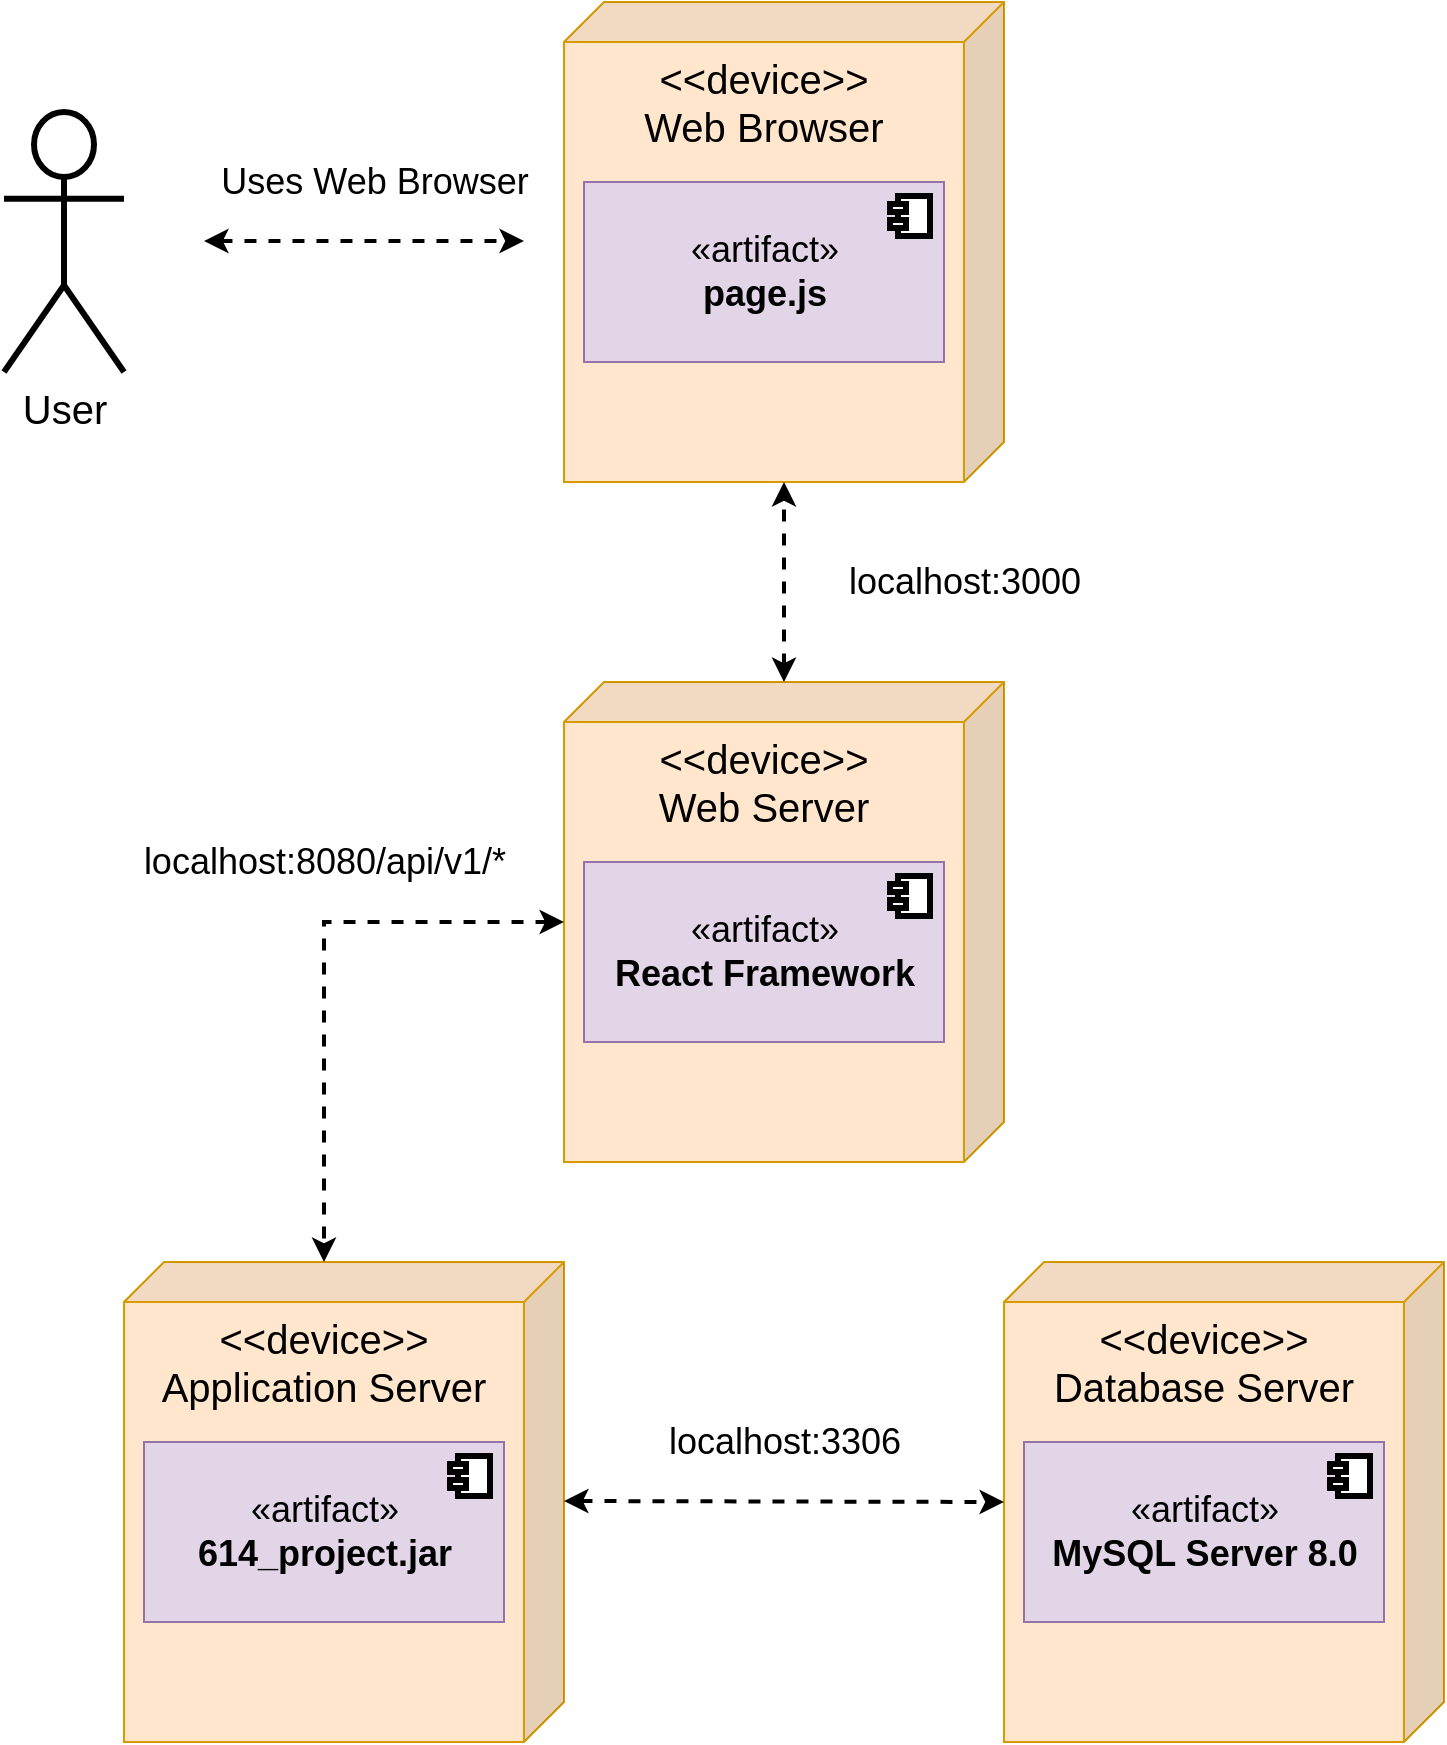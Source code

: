 <mxfile version="20.6.0" type="google"><diagram id="BWT6kYpbTPPJzbX4WwPk" name="Page-1"><mxGraphModel dx="1948" dy="1097" grid="1" gridSize="10" guides="1" tooltips="1" connect="1" arrows="1" fold="1" page="1" pageScale="1" pageWidth="1700" pageHeight="1100" math="0" shadow="0"><root><mxCell id="0"/><mxCell id="1" parent="0"/><mxCell id="yYGR7IqtHEcbvcnMh1WZ-1" value="&amp;lt;&amp;lt;device&amp;gt;&amp;gt;&lt;br&gt;Database Server" style="shape=cube;whiteSpace=wrap;html=1;boundedLbl=1;backgroundOutline=1;darkOpacity=0.05;darkOpacity2=0.1;flipH=1;fontSize=20;verticalAlign=top;fillColor=#ffe6cc;strokeColor=#d79b00;" vertex="1" parent="1"><mxGeometry x="950" y="710" width="220" height="240" as="geometry"/></mxCell><mxCell id="yYGR7IqtHEcbvcnMh1WZ-2" value="&amp;lt;&amp;lt;device&amp;gt;&amp;gt;&lt;br&gt;Application Server" style="shape=cube;whiteSpace=wrap;html=1;boundedLbl=1;backgroundOutline=1;darkOpacity=0.05;darkOpacity2=0.1;flipH=1;fontSize=20;verticalAlign=top;fillColor=#ffe6cc;strokeColor=#d79b00;" vertex="1" parent="1"><mxGeometry x="510" y="710" width="220" height="240" as="geometry"/></mxCell><mxCell id="yYGR7IqtHEcbvcnMh1WZ-3" value="&amp;lt;&amp;lt;device&amp;gt;&amp;gt;&lt;br&gt;Web Server" style="shape=cube;whiteSpace=wrap;html=1;boundedLbl=1;backgroundOutline=1;darkOpacity=0.05;darkOpacity2=0.1;flipH=1;fontSize=20;verticalAlign=top;fillColor=#ffe6cc;strokeColor=#d79b00;" vertex="1" parent="1"><mxGeometry x="730" y="420" width="220" height="240" as="geometry"/></mxCell><mxCell id="yYGR7IqtHEcbvcnMh1WZ-4" value="&amp;lt;&amp;lt;device&amp;gt;&amp;gt;&lt;br&gt;Web Browser" style="shape=cube;whiteSpace=wrap;html=1;boundedLbl=1;backgroundOutline=1;darkOpacity=0.05;darkOpacity2=0.1;flipH=1;fontSize=20;verticalAlign=top;fillColor=#ffe6cc;strokeColor=#d79b00;" vertex="1" parent="1"><mxGeometry x="730" y="80" width="220" height="240" as="geometry"/></mxCell><mxCell id="yYGR7IqtHEcbvcnMh1WZ-6" value="" style="endArrow=classic;startArrow=classic;html=1;rounded=0;strokeWidth=2;dashed=1;" edge="1" parent="1"><mxGeometry width="50" height="50" relative="1" as="geometry"><mxPoint x="840" y="420" as="sourcePoint"/><mxPoint x="840" y="320" as="targetPoint"/></mxGeometry></mxCell><mxCell id="yYGR7IqtHEcbvcnMh1WZ-7" value="" style="endArrow=classic;startArrow=classic;html=1;rounded=0;dashed=1;strokeWidth=2;" edge="1" parent="1"><mxGeometry width="50" height="50" relative="1" as="geometry"><mxPoint x="730" y="540" as="sourcePoint"/><mxPoint x="610" y="710" as="targetPoint"/><Array as="points"><mxPoint x="610" y="540"/></Array></mxGeometry></mxCell><mxCell id="yYGR7IqtHEcbvcnMh1WZ-8" value="" style="endArrow=classic;startArrow=classic;html=1;rounded=0;dashed=1;strokeWidth=2;" edge="1" parent="1"><mxGeometry width="50" height="50" relative="1" as="geometry"><mxPoint x="730" y="829.5" as="sourcePoint"/><mxPoint x="950" y="830" as="targetPoint"/></mxGeometry></mxCell><mxCell id="yYGR7IqtHEcbvcnMh1WZ-9" value="User" style="shape=umlActor;verticalLabelPosition=bottom;verticalAlign=top;html=1;outlineConnect=0;fontSize=20;strokeWidth=3;" vertex="1" parent="1"><mxGeometry x="450" y="135" width="60" height="130" as="geometry"/></mxCell><mxCell id="yYGR7IqtHEcbvcnMh1WZ-11" value="localhost:3306" style="text;html=1;align=center;verticalAlign=middle;resizable=0;points=[];autosize=1;strokeColor=none;fillColor=none;fontSize=18;" vertex="1" parent="1"><mxGeometry x="770" y="780" width="140" height="40" as="geometry"/></mxCell><mxCell id="yYGR7IqtHEcbvcnMh1WZ-12" value="localhost:8080/api/v1/*" style="text;html=1;align=center;verticalAlign=middle;resizable=0;points=[];autosize=1;strokeColor=none;fillColor=none;fontSize=18;" vertex="1" parent="1"><mxGeometry x="510" y="490" width="200" height="40" as="geometry"/></mxCell><mxCell id="yYGR7IqtHEcbvcnMh1WZ-13" value="localhost:3000" style="text;html=1;align=center;verticalAlign=middle;resizable=0;points=[];autosize=1;strokeColor=none;fillColor=none;fontSize=18;" vertex="1" parent="1"><mxGeometry x="860" y="350" width="140" height="40" as="geometry"/></mxCell><mxCell id="yYGR7IqtHEcbvcnMh1WZ-14" value="" style="endArrow=classic;startArrow=classic;html=1;rounded=0;dashed=1;strokeWidth=2;fontSize=18;" edge="1" parent="1"><mxGeometry width="50" height="50" relative="1" as="geometry"><mxPoint x="550" y="199.5" as="sourcePoint"/><mxPoint x="710" y="199.5" as="targetPoint"/></mxGeometry></mxCell><mxCell id="yYGR7IqtHEcbvcnMh1WZ-15" value="Uses Web Browser" style="text;html=1;align=center;verticalAlign=middle;resizable=0;points=[];autosize=1;strokeColor=none;fillColor=none;fontSize=18;" vertex="1" parent="1"><mxGeometry x="545" y="150" width="180" height="40" as="geometry"/></mxCell><mxCell id="yYGR7IqtHEcbvcnMh1WZ-21" value="«artifact»&lt;br&gt;&lt;b&gt;MySQL Server 8.0&lt;/b&gt;" style="html=1;dropTarget=0;strokeWidth=1;fontSize=18;fillColor=#e1d5e7;strokeColor=#9673a6;" vertex="1" parent="1"><mxGeometry x="960" y="800" width="180" height="90" as="geometry"/></mxCell><mxCell id="yYGR7IqtHEcbvcnMh1WZ-22" value="" style="shape=module;jettyWidth=8;jettyHeight=4;strokeWidth=3;fontSize=18;" vertex="1" parent="yYGR7IqtHEcbvcnMh1WZ-21"><mxGeometry x="1" width="20" height="20" relative="1" as="geometry"><mxPoint x="-27" y="7" as="offset"/></mxGeometry></mxCell><mxCell id="yYGR7IqtHEcbvcnMh1WZ-23" value="«artifact»&lt;br&gt;&lt;b&gt;614_project.jar&lt;/b&gt;" style="html=1;dropTarget=0;strokeWidth=1;fontSize=18;fillColor=#e1d5e7;strokeColor=#9673a6;" vertex="1" parent="1"><mxGeometry x="520" y="800" width="180" height="90" as="geometry"/></mxCell><mxCell id="yYGR7IqtHEcbvcnMh1WZ-24" value="" style="shape=module;jettyWidth=8;jettyHeight=4;strokeWidth=3;fontSize=18;" vertex="1" parent="yYGR7IqtHEcbvcnMh1WZ-23"><mxGeometry x="1" width="20" height="20" relative="1" as="geometry"><mxPoint x="-27" y="7" as="offset"/></mxGeometry></mxCell><mxCell id="yYGR7IqtHEcbvcnMh1WZ-25" value="«artifact»&lt;br&gt;&lt;b&gt;page.js&lt;/b&gt;" style="html=1;dropTarget=0;strokeWidth=1;fontSize=18;fillColor=#e1d5e7;strokeColor=#9673a6;" vertex="1" parent="1"><mxGeometry x="740" y="170" width="180" height="90" as="geometry"/></mxCell><mxCell id="yYGR7IqtHEcbvcnMh1WZ-26" value="" style="shape=module;jettyWidth=8;jettyHeight=4;strokeWidth=3;fontSize=18;" vertex="1" parent="yYGR7IqtHEcbvcnMh1WZ-25"><mxGeometry x="1" width="20" height="20" relative="1" as="geometry"><mxPoint x="-27" y="7" as="offset"/></mxGeometry></mxCell><mxCell id="yYGR7IqtHEcbvcnMh1WZ-27" value="«artifact»&lt;br&gt;&lt;b&gt;React Framework&lt;/b&gt;" style="html=1;dropTarget=0;strokeWidth=1;fontSize=18;fillColor=#e1d5e7;strokeColor=#9673a6;" vertex="1" parent="1"><mxGeometry x="740" y="510" width="180" height="90" as="geometry"/></mxCell><mxCell id="yYGR7IqtHEcbvcnMh1WZ-28" value="" style="shape=module;jettyWidth=8;jettyHeight=4;strokeWidth=3;fontSize=18;" vertex="1" parent="yYGR7IqtHEcbvcnMh1WZ-27"><mxGeometry x="1" width="20" height="20" relative="1" as="geometry"><mxPoint x="-27" y="7" as="offset"/></mxGeometry></mxCell></root></mxGraphModel></diagram></mxfile>